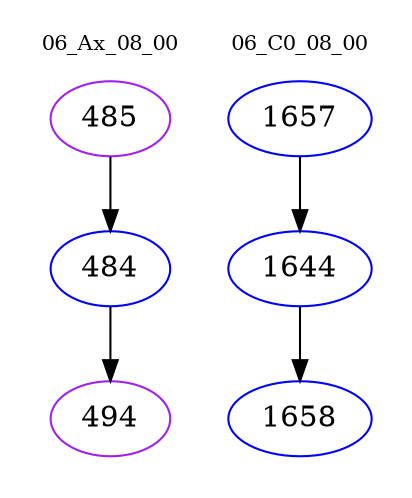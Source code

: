 digraph{
subgraph cluster_0 {
color = white
label = "06_Ax_08_00";
fontsize=10;
T0_485 [label="485", color="purple"]
T0_485 -> T0_484 [color="black"]
T0_484 [label="484", color="blue"]
T0_484 -> T0_494 [color="black"]
T0_494 [label="494", color="purple"]
}
subgraph cluster_1 {
color = white
label = "06_C0_08_00";
fontsize=10;
T1_1657 [label="1657", color="blue"]
T1_1657 -> T1_1644 [color="black"]
T1_1644 [label="1644", color="blue"]
T1_1644 -> T1_1658 [color="black"]
T1_1658 [label="1658", color="blue"]
}
}
